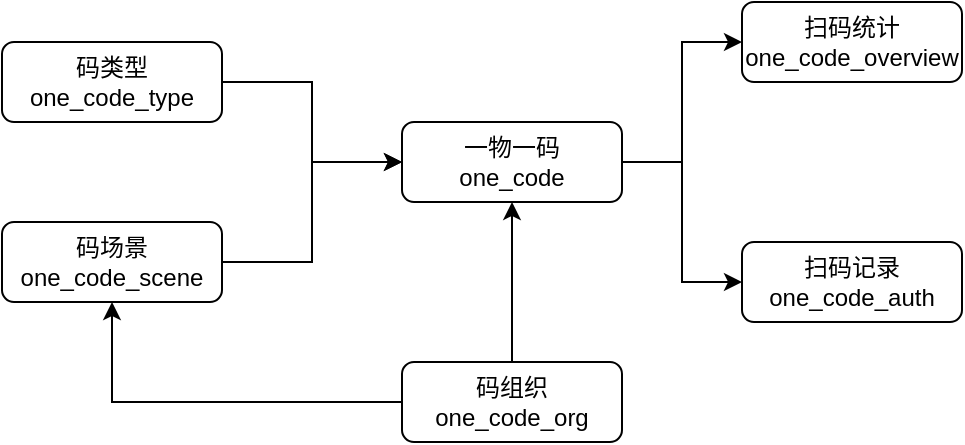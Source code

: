 <mxfile version="16.1.4" type="github">
  <diagram id="A9nUJpdtBm5vHkU-3JfN" name="一物一码">
    <mxGraphModel dx="1022" dy="436" grid="1" gridSize="10" guides="1" tooltips="1" connect="1" arrows="1" fold="1" page="1" pageScale="1" pageWidth="827" pageHeight="1169" math="0" shadow="0">
      <root>
        <mxCell id="0" />
        <mxCell id="1" parent="0" />
        <mxCell id="ZPPK0UZMcmSt7cbG0Obh-4" style="edgeStyle=orthogonalEdgeStyle;rounded=0;orthogonalLoop=1;jettySize=auto;html=1;entryX=0;entryY=0.5;entryDx=0;entryDy=0;" edge="1" parent="1" source="ZPPK0UZMcmSt7cbG0Obh-1" target="ZPPK0UZMcmSt7cbG0Obh-3">
          <mxGeometry relative="1" as="geometry" />
        </mxCell>
        <mxCell id="ZPPK0UZMcmSt7cbG0Obh-1" value="码类型&lt;br&gt;one_code_type" style="rounded=1;whiteSpace=wrap;html=1;" vertex="1" parent="1">
          <mxGeometry x="130" y="70" width="110" height="40" as="geometry" />
        </mxCell>
        <mxCell id="ZPPK0UZMcmSt7cbG0Obh-17" style="edgeStyle=orthogonalEdgeStyle;rounded=0;orthogonalLoop=1;jettySize=auto;html=1;entryX=0.5;entryY=1;entryDx=0;entryDy=0;" edge="1" parent="1" source="ZPPK0UZMcmSt7cbG0Obh-2" target="ZPPK0UZMcmSt7cbG0Obh-3">
          <mxGeometry relative="1" as="geometry" />
        </mxCell>
        <mxCell id="ZPPK0UZMcmSt7cbG0Obh-18" style="edgeStyle=orthogonalEdgeStyle;rounded=0;orthogonalLoop=1;jettySize=auto;html=1;entryX=0.5;entryY=1;entryDx=0;entryDy=0;" edge="1" parent="1" source="ZPPK0UZMcmSt7cbG0Obh-2" target="ZPPK0UZMcmSt7cbG0Obh-12">
          <mxGeometry relative="1" as="geometry" />
        </mxCell>
        <mxCell id="ZPPK0UZMcmSt7cbG0Obh-2" value="码组织&lt;br&gt;one_code_org" style="rounded=1;whiteSpace=wrap;html=1;" vertex="1" parent="1">
          <mxGeometry x="330" y="230" width="110" height="40" as="geometry" />
        </mxCell>
        <mxCell id="ZPPK0UZMcmSt7cbG0Obh-9" style="edgeStyle=orthogonalEdgeStyle;rounded=0;orthogonalLoop=1;jettySize=auto;html=1;entryX=0;entryY=0.5;entryDx=0;entryDy=0;exitX=1;exitY=0.5;exitDx=0;exitDy=0;" edge="1" parent="1" source="ZPPK0UZMcmSt7cbG0Obh-3" target="ZPPK0UZMcmSt7cbG0Obh-8">
          <mxGeometry relative="1" as="geometry">
            <mxPoint x="475" y="160" as="sourcePoint" />
          </mxGeometry>
        </mxCell>
        <mxCell id="ZPPK0UZMcmSt7cbG0Obh-10" style="edgeStyle=orthogonalEdgeStyle;rounded=0;orthogonalLoop=1;jettySize=auto;html=1;exitX=1;exitY=0.5;exitDx=0;exitDy=0;entryX=0;entryY=0.5;entryDx=0;entryDy=0;" edge="1" parent="1" source="ZPPK0UZMcmSt7cbG0Obh-3" target="ZPPK0UZMcmSt7cbG0Obh-7">
          <mxGeometry relative="1" as="geometry" />
        </mxCell>
        <mxCell id="ZPPK0UZMcmSt7cbG0Obh-3" value="一物一码&lt;br&gt;one_code" style="rounded=1;whiteSpace=wrap;html=1;" vertex="1" parent="1">
          <mxGeometry x="330" y="110" width="110" height="40" as="geometry" />
        </mxCell>
        <mxCell id="ZPPK0UZMcmSt7cbG0Obh-7" value="扫码记录one_code_auth" style="rounded=1;whiteSpace=wrap;html=1;" vertex="1" parent="1">
          <mxGeometry x="500" y="170" width="110" height="40" as="geometry" />
        </mxCell>
        <mxCell id="ZPPK0UZMcmSt7cbG0Obh-8" value="扫码统计one_code_overview" style="rounded=1;whiteSpace=wrap;html=1;" vertex="1" parent="1">
          <mxGeometry x="500" y="50" width="110" height="40" as="geometry" />
        </mxCell>
        <mxCell id="ZPPK0UZMcmSt7cbG0Obh-16" style="edgeStyle=orthogonalEdgeStyle;rounded=0;orthogonalLoop=1;jettySize=auto;html=1;entryX=0;entryY=0.5;entryDx=0;entryDy=0;" edge="1" parent="1" source="ZPPK0UZMcmSt7cbG0Obh-12" target="ZPPK0UZMcmSt7cbG0Obh-3">
          <mxGeometry relative="1" as="geometry" />
        </mxCell>
        <mxCell id="ZPPK0UZMcmSt7cbG0Obh-12" value="码场景&lt;br&gt;one_code_scene" style="rounded=1;whiteSpace=wrap;html=1;" vertex="1" parent="1">
          <mxGeometry x="130" y="160" width="110" height="40" as="geometry" />
        </mxCell>
      </root>
    </mxGraphModel>
  </diagram>
</mxfile>
